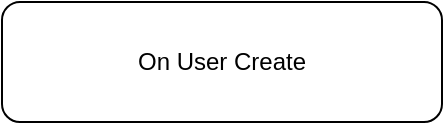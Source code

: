 <mxfile version="22.1.18" type="github">
  <diagram name="Page-1" id="0YfWkUfypeX3gqYwwEGh">
    <mxGraphModel dx="1434" dy="764" grid="1" gridSize="10" guides="1" tooltips="1" connect="1" arrows="1" fold="1" page="1" pageScale="1" pageWidth="850" pageHeight="1100" math="0" shadow="0">
      <root>
        <mxCell id="0" />
        <mxCell id="1" parent="0" />
        <mxCell id="porERbrm_4sGxFgfijeQ-1" value="On User Create" style="rounded=1;whiteSpace=wrap;html=1;" vertex="1" parent="1">
          <mxGeometry x="300" y="150" width="220" height="60" as="geometry" />
        </mxCell>
      </root>
    </mxGraphModel>
  </diagram>
</mxfile>
